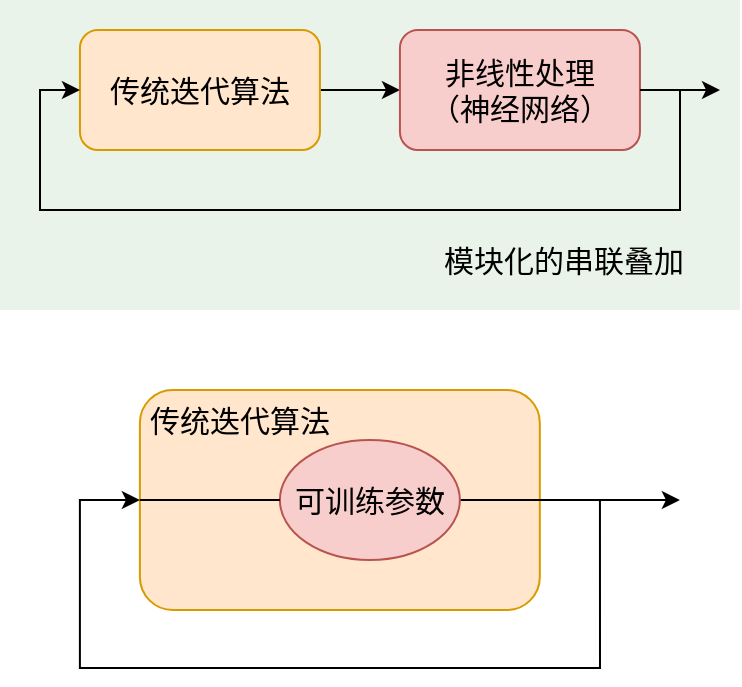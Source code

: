 <mxfile version="26.0.16">
  <diagram name="Page-1" id="0r15hY57FVU9z2KOmMOc">
    <mxGraphModel dx="705" dy="286" grid="1" gridSize="10" guides="1" tooltips="1" connect="1" arrows="1" fold="1" page="1" pageScale="1" pageWidth="850" pageHeight="1100" math="0" shadow="0">
      <root>
        <mxCell id="0" />
        <mxCell id="1" parent="0" />
        <mxCell id="MdBR3EAzqOK6wABzqVX0-22" value="" style="rounded=0;whiteSpace=wrap;html=1;fillColor=#d5e8d4;strokeColor=none;opacity=50;" vertex="1" parent="1">
          <mxGeometry x="150" y="355" width="370" height="155" as="geometry" />
        </mxCell>
        <mxCell id="MdBR3EAzqOK6wABzqVX0-5" value="" style="edgeStyle=orthogonalEdgeStyle;rounded=0;orthogonalLoop=1;jettySize=auto;html=1;curved=0;entryX=0;entryY=0.5;entryDx=0;entryDy=0;exitX=1;exitY=0.5;exitDx=0;exitDy=0;" edge="1" parent="1" source="MdBR3EAzqOK6wABzqVX0-1" target="MdBR3EAzqOK6wABzqVX0-3">
          <mxGeometry relative="1" as="geometry">
            <mxPoint x="249.999" y="485" as="sourcePoint" />
            <mxPoint x="409.999" y="470" as="targetPoint" />
            <Array as="points">
              <mxPoint x="339.97" y="400" />
              <mxPoint x="339.97" y="400" />
            </Array>
          </mxGeometry>
        </mxCell>
        <mxCell id="MdBR3EAzqOK6wABzqVX0-1" value="" style="rounded=1;whiteSpace=wrap;html=1;fillColor=#ffe6cc;strokeColor=#d79b00;" vertex="1" parent="1">
          <mxGeometry x="189.97" y="370" width="120" height="60" as="geometry" />
        </mxCell>
        <mxCell id="MdBR3EAzqOK6wABzqVX0-2" value="&lt;span style=&quot;font-size: 15px;&quot;&gt;传统迭代算法&lt;/span&gt;" style="text;html=1;align=center;verticalAlign=middle;whiteSpace=wrap;rounded=0;" vertex="1" parent="1">
          <mxGeometry x="199.97" y="385" width="100" height="30" as="geometry" />
        </mxCell>
        <mxCell id="MdBR3EAzqOK6wABzqVX0-7" value="" style="edgeStyle=orthogonalEdgeStyle;rounded=0;orthogonalLoop=1;jettySize=auto;html=1;" edge="1" parent="1" source="MdBR3EAzqOK6wABzqVX0-3">
          <mxGeometry relative="1" as="geometry">
            <mxPoint x="189.97" y="400" as="targetPoint" />
            <Array as="points">
              <mxPoint x="490" y="400" />
              <mxPoint x="490" y="460" />
              <mxPoint x="170" y="460" />
              <mxPoint x="170" y="400" />
            </Array>
          </mxGeometry>
        </mxCell>
        <mxCell id="MdBR3EAzqOK6wABzqVX0-3" value="" style="rounded=1;whiteSpace=wrap;html=1;fillColor=#f8cecc;strokeColor=#b85450;" vertex="1" parent="1">
          <mxGeometry x="349.97" y="370" width="120" height="60" as="geometry" />
        </mxCell>
        <mxCell id="MdBR3EAzqOK6wABzqVX0-4" value="&lt;span style=&quot;font-size: 15px;&quot;&gt;非线性处理（神经网络）&lt;/span&gt;" style="text;html=1;align=center;verticalAlign=middle;whiteSpace=wrap;rounded=0;" vertex="1" parent="1">
          <mxGeometry x="359.97" y="385" width="100" height="30" as="geometry" />
        </mxCell>
        <mxCell id="MdBR3EAzqOK6wABzqVX0-8" value="" style="rounded=1;whiteSpace=wrap;html=1;fillColor=#ffe6cc;strokeColor=#d79b00;" vertex="1" parent="1">
          <mxGeometry x="219.94" y="550" width="199.97" height="110" as="geometry" />
        </mxCell>
        <mxCell id="MdBR3EAzqOK6wABzqVX0-9" value="&lt;span style=&quot;font-size: 15px;&quot;&gt;传统迭代算法&lt;/span&gt;" style="text;html=1;align=center;verticalAlign=middle;whiteSpace=wrap;rounded=0;" vertex="1" parent="1">
          <mxGeometry x="219.94" y="550" width="100" height="30" as="geometry" />
        </mxCell>
        <mxCell id="MdBR3EAzqOK6wABzqVX0-13" value="" style="edgeStyle=orthogonalEdgeStyle;rounded=0;orthogonalLoop=1;jettySize=auto;html=1;" edge="1" parent="1" source="MdBR3EAzqOK6wABzqVX0-11">
          <mxGeometry relative="1" as="geometry">
            <mxPoint x="489.94" y="605" as="targetPoint" />
          </mxGeometry>
        </mxCell>
        <mxCell id="MdBR3EAzqOK6wABzqVX0-11" value="&lt;font style=&quot;font-size: 15px;&quot;&gt;可训练参数&lt;/font&gt;" style="ellipse;whiteSpace=wrap;html=1;fillColor=#f8cecc;strokeColor=#b85450;" vertex="1" parent="1">
          <mxGeometry x="289.94" y="575" width="90" height="60" as="geometry" />
        </mxCell>
        <mxCell id="MdBR3EAzqOK6wABzqVX0-16" value="" style="edgeStyle=orthogonalEdgeStyle;rounded=0;orthogonalLoop=1;jettySize=auto;html=1;entryX=0;entryY=0.5;entryDx=0;entryDy=0;" edge="1" parent="1" target="MdBR3EAzqOK6wABzqVX0-8">
          <mxGeometry relative="1" as="geometry">
            <mxPoint x="449.97" y="605" as="sourcePoint" />
            <mxPoint x="149.91" y="615" as="targetPoint" />
            <Array as="points">
              <mxPoint x="449.94" y="689" />
              <mxPoint x="189.94" y="689" />
              <mxPoint x="189.94" y="605" />
            </Array>
          </mxGeometry>
        </mxCell>
        <mxCell id="MdBR3EAzqOK6wABzqVX0-20" value="" style="endArrow=none;html=1;rounded=0;exitX=0;exitY=0.5;exitDx=0;exitDy=0;entryX=0;entryY=0.5;entryDx=0;entryDy=0;" edge="1" parent="1" source="MdBR3EAzqOK6wABzqVX0-8" target="MdBR3EAzqOK6wABzqVX0-11">
          <mxGeometry width="50" height="50" relative="1" as="geometry">
            <mxPoint x="299.94" y="569" as="sourcePoint" />
            <mxPoint x="349.94" y="519" as="targetPoint" />
          </mxGeometry>
        </mxCell>
        <mxCell id="MdBR3EAzqOK6wABzqVX0-21" value="&lt;span style=&quot;font-style: normal; font-variant-caps: normal; font-weight: 400; letter-spacing: normal; text-align: start; text-indent: 0px; text-transform: none; white-space: normal; word-spacing: 0px; -webkit-text-stroke-width: 0px; text-decoration: none; caret-color: rgb(0, 0, 0); color: rgb(0, 0, 0);&quot;&gt;&lt;font style=&quot;font-size: 15px;&quot;&gt;模块化的串联叠加&lt;/font&gt;&lt;/span&gt;" style="text;whiteSpace=wrap;html=1;" vertex="1" parent="1">
          <mxGeometry x="370" y="470" width="130" height="40" as="geometry" />
        </mxCell>
        <mxCell id="MdBR3EAzqOK6wABzqVX0-23" value="" style="endArrow=classic;html=1;rounded=0;exitX=1;exitY=0.5;exitDx=0;exitDy=0;" edge="1" parent="1" source="MdBR3EAzqOK6wABzqVX0-3">
          <mxGeometry width="50" height="50" relative="1" as="geometry">
            <mxPoint x="580" y="460" as="sourcePoint" />
            <mxPoint x="510" y="400" as="targetPoint" />
          </mxGeometry>
        </mxCell>
      </root>
    </mxGraphModel>
  </diagram>
</mxfile>
